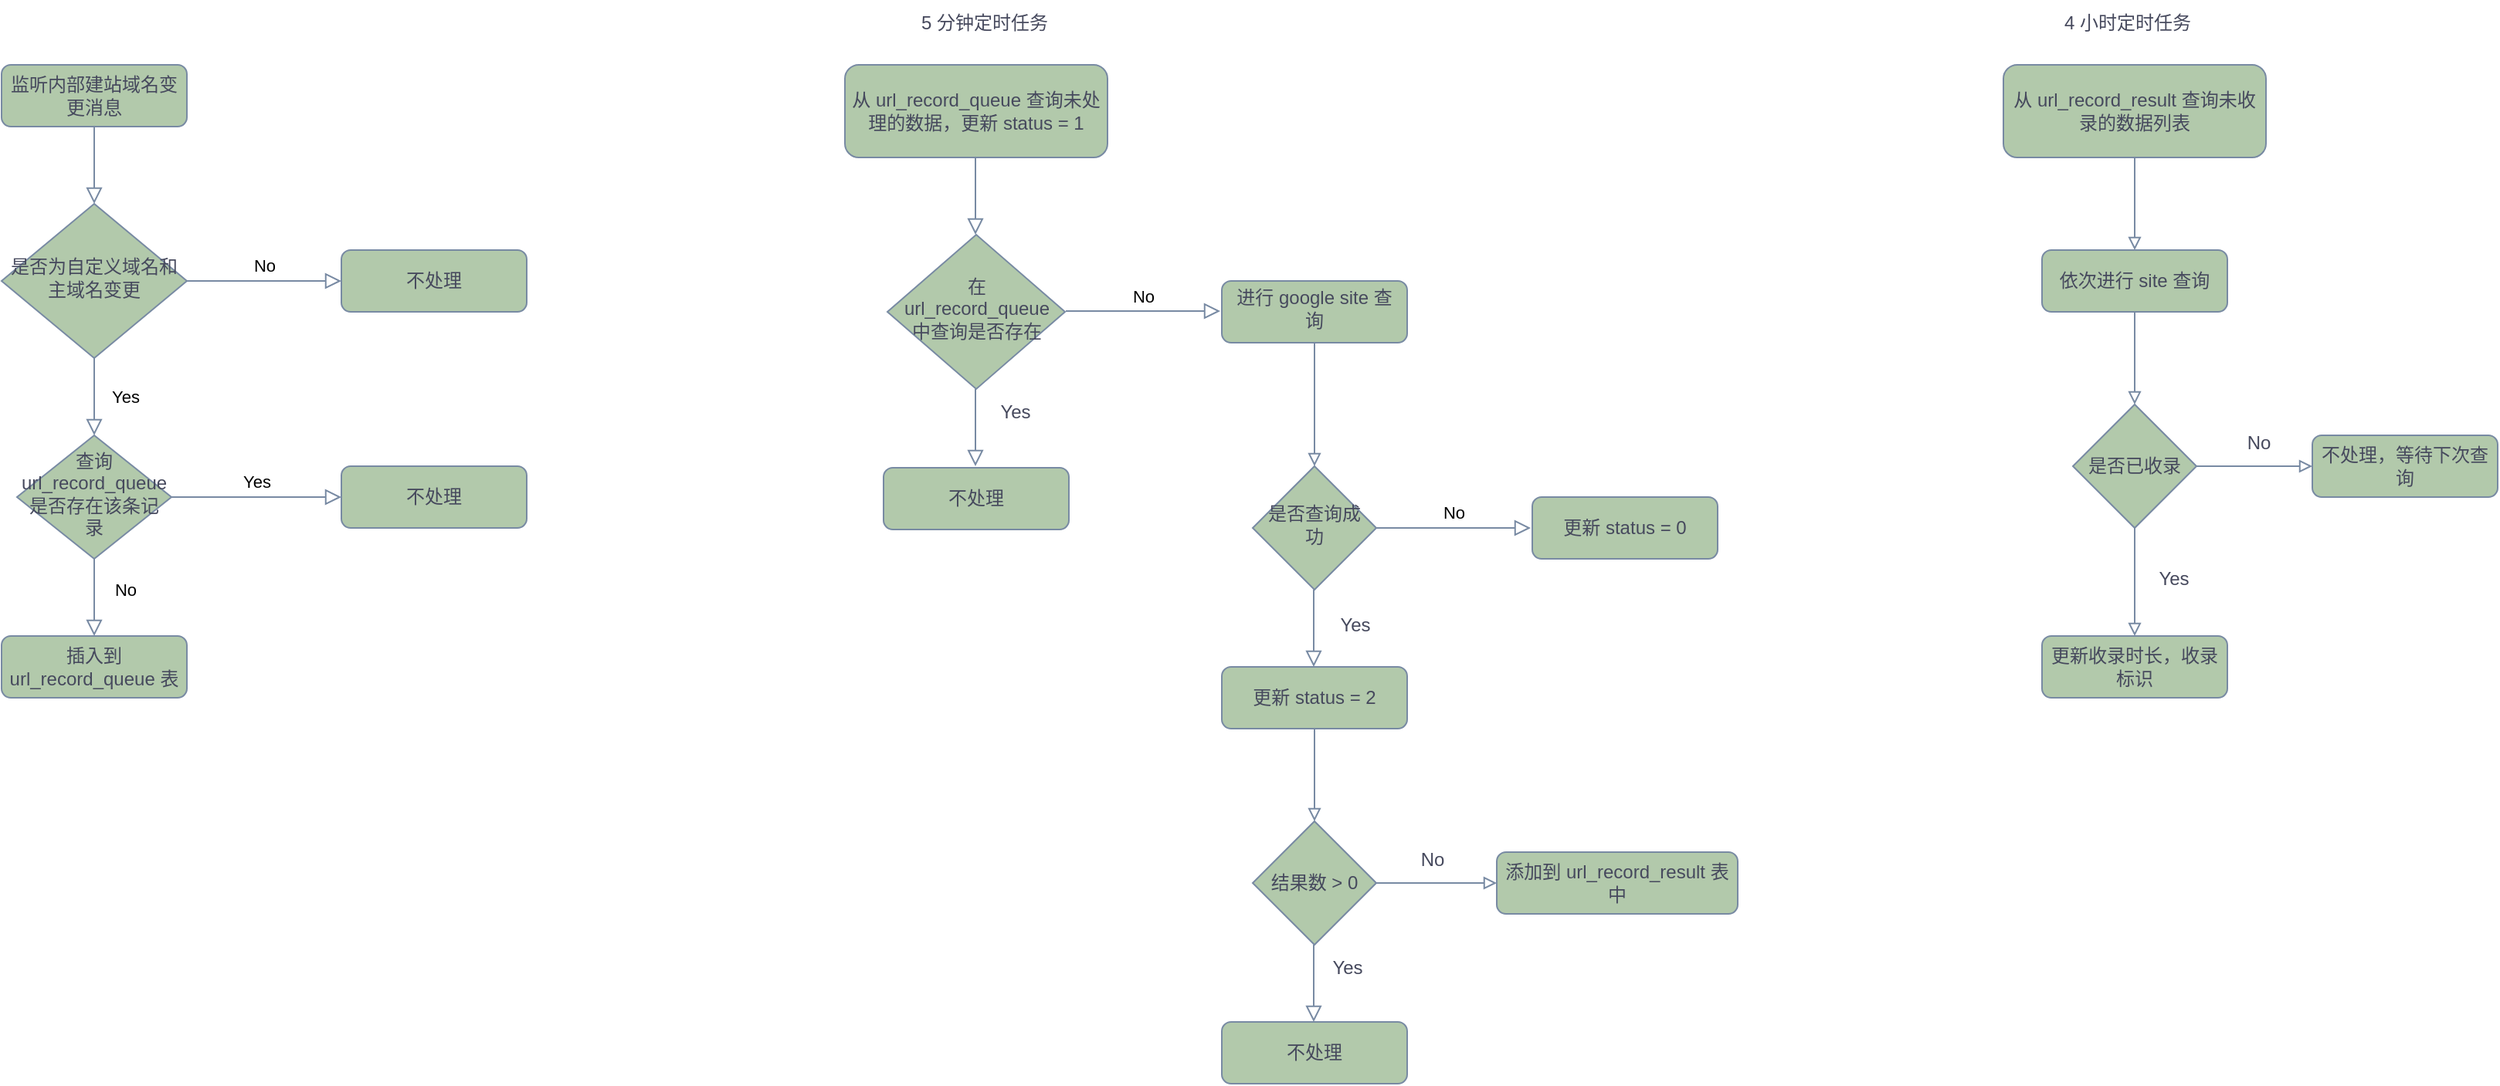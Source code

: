 <mxfile version="24.0.7" type="github">
  <diagram id="C5RBs43oDa-KdzZeNtuy" name="Page-1">
    <mxGraphModel dx="1213" dy="702" grid="1" gridSize="10" guides="1" tooltips="1" connect="1" arrows="1" fold="1" page="1" pageScale="1" pageWidth="827" pageHeight="1169" math="0" shadow="0">
      <root>
        <mxCell id="WIyWlLk6GJQsqaUBKTNV-0" />
        <mxCell id="WIyWlLk6GJQsqaUBKTNV-1" parent="WIyWlLk6GJQsqaUBKTNV-0" />
        <mxCell id="WIyWlLk6GJQsqaUBKTNV-2" value="" style="rounded=0;html=1;jettySize=auto;orthogonalLoop=1;fontSize=11;endArrow=block;endFill=0;endSize=8;strokeWidth=1;shadow=0;labelBackgroundColor=none;edgeStyle=orthogonalEdgeStyle;strokeColor=#788AA3;fontColor=default;" parent="WIyWlLk6GJQsqaUBKTNV-1" source="WIyWlLk6GJQsqaUBKTNV-3" target="WIyWlLk6GJQsqaUBKTNV-6" edge="1">
          <mxGeometry relative="1" as="geometry" />
        </mxCell>
        <mxCell id="WIyWlLk6GJQsqaUBKTNV-3" value="监听内部建站域名变更消息" style="rounded=1;whiteSpace=wrap;html=1;fontSize=12;glass=0;strokeWidth=1;shadow=0;labelBackgroundColor=none;fillColor=#B2C9AB;strokeColor=#788AA3;fontColor=#46495D;" parent="WIyWlLk6GJQsqaUBKTNV-1" vertex="1">
          <mxGeometry x="74" y="80" width="120" height="40" as="geometry" />
        </mxCell>
        <mxCell id="WIyWlLk6GJQsqaUBKTNV-4" value="Yes" style="rounded=0;html=1;jettySize=auto;orthogonalLoop=1;fontSize=11;endArrow=block;endFill=0;endSize=8;strokeWidth=1;shadow=0;labelBackgroundColor=none;edgeStyle=orthogonalEdgeStyle;strokeColor=#788AA3;fontColor=default;" parent="WIyWlLk6GJQsqaUBKTNV-1" source="WIyWlLk6GJQsqaUBKTNV-6" target="WIyWlLk6GJQsqaUBKTNV-10" edge="1">
          <mxGeometry y="20" relative="1" as="geometry">
            <mxPoint as="offset" />
          </mxGeometry>
        </mxCell>
        <mxCell id="WIyWlLk6GJQsqaUBKTNV-5" value="No" style="edgeStyle=orthogonalEdgeStyle;rounded=0;html=1;jettySize=auto;orthogonalLoop=1;fontSize=11;endArrow=block;endFill=0;endSize=8;strokeWidth=1;shadow=0;labelBackgroundColor=none;strokeColor=#788AA3;fontColor=default;" parent="WIyWlLk6GJQsqaUBKTNV-1" source="WIyWlLk6GJQsqaUBKTNV-6" target="WIyWlLk6GJQsqaUBKTNV-7" edge="1">
          <mxGeometry y="10" relative="1" as="geometry">
            <mxPoint as="offset" />
          </mxGeometry>
        </mxCell>
        <mxCell id="WIyWlLk6GJQsqaUBKTNV-6" value="是否为自定义域名和主域名变更" style="rhombus;whiteSpace=wrap;html=1;shadow=0;fontFamily=Helvetica;fontSize=12;align=center;strokeWidth=1;spacing=6;spacingTop=-4;labelBackgroundColor=none;fillColor=#B2C9AB;strokeColor=#788AA3;fontColor=#46495D;" parent="WIyWlLk6GJQsqaUBKTNV-1" vertex="1">
          <mxGeometry x="74" y="170" width="120" height="100" as="geometry" />
        </mxCell>
        <mxCell id="WIyWlLk6GJQsqaUBKTNV-7" value="不处理" style="rounded=1;whiteSpace=wrap;html=1;fontSize=12;glass=0;strokeWidth=1;shadow=0;labelBackgroundColor=none;fillColor=#B2C9AB;strokeColor=#788AA3;fontColor=#46495D;" parent="WIyWlLk6GJQsqaUBKTNV-1" vertex="1">
          <mxGeometry x="294" y="200" width="120" height="40" as="geometry" />
        </mxCell>
        <mxCell id="WIyWlLk6GJQsqaUBKTNV-8" value="No" style="rounded=0;html=1;jettySize=auto;orthogonalLoop=1;fontSize=11;endArrow=block;endFill=0;endSize=8;strokeWidth=1;shadow=0;labelBackgroundColor=none;edgeStyle=orthogonalEdgeStyle;strokeColor=#788AA3;fontColor=default;" parent="WIyWlLk6GJQsqaUBKTNV-1" source="WIyWlLk6GJQsqaUBKTNV-10" target="WIyWlLk6GJQsqaUBKTNV-11" edge="1">
          <mxGeometry x="-0.2" y="20" relative="1" as="geometry">
            <mxPoint as="offset" />
          </mxGeometry>
        </mxCell>
        <mxCell id="WIyWlLk6GJQsqaUBKTNV-9" value="Yes" style="edgeStyle=orthogonalEdgeStyle;rounded=0;html=1;jettySize=auto;orthogonalLoop=1;fontSize=11;endArrow=block;endFill=0;endSize=8;strokeWidth=1;shadow=0;labelBackgroundColor=none;strokeColor=#788AA3;fontColor=default;" parent="WIyWlLk6GJQsqaUBKTNV-1" source="WIyWlLk6GJQsqaUBKTNV-10" target="WIyWlLk6GJQsqaUBKTNV-12" edge="1">
          <mxGeometry y="10" relative="1" as="geometry">
            <mxPoint as="offset" />
          </mxGeometry>
        </mxCell>
        <mxCell id="WIyWlLk6GJQsqaUBKTNV-10" value="查询 url_record_queue 是否存在该条记录" style="rhombus;whiteSpace=wrap;html=1;shadow=0;fontFamily=Helvetica;fontSize=12;align=center;strokeWidth=1;spacing=6;spacingTop=-4;labelBackgroundColor=none;fillColor=#B2C9AB;strokeColor=#788AA3;fontColor=#46495D;" parent="WIyWlLk6GJQsqaUBKTNV-1" vertex="1">
          <mxGeometry x="84" y="320" width="100" height="80" as="geometry" />
        </mxCell>
        <mxCell id="WIyWlLk6GJQsqaUBKTNV-11" value="插入到 url_record_queue 表" style="rounded=1;whiteSpace=wrap;html=1;fontSize=12;glass=0;strokeWidth=1;shadow=0;labelBackgroundColor=none;fillColor=#B2C9AB;strokeColor=#788AA3;fontColor=#46495D;" parent="WIyWlLk6GJQsqaUBKTNV-1" vertex="1">
          <mxGeometry x="74" y="450" width="120" height="40" as="geometry" />
        </mxCell>
        <mxCell id="WIyWlLk6GJQsqaUBKTNV-12" value="不处理" style="rounded=1;whiteSpace=wrap;html=1;fontSize=12;glass=0;strokeWidth=1;shadow=0;labelBackgroundColor=none;fillColor=#B2C9AB;strokeColor=#788AA3;fontColor=#46495D;" parent="WIyWlLk6GJQsqaUBKTNV-1" vertex="1">
          <mxGeometry x="294" y="340" width="120" height="40" as="geometry" />
        </mxCell>
        <mxCell id="Pchrgm1rOS8HNP_LCYUk-0" value="从 url_record_queue 查询未处理的数据，更新 status = 1" style="rounded=1;whiteSpace=wrap;html=1;fontSize=12;glass=0;strokeWidth=1;shadow=0;labelBackgroundColor=none;fillColor=#B2C9AB;strokeColor=#788AA3;fontColor=#46495D;" vertex="1" parent="WIyWlLk6GJQsqaUBKTNV-1">
          <mxGeometry x="620" y="80" width="170" height="60" as="geometry" />
        </mxCell>
        <mxCell id="Pchrgm1rOS8HNP_LCYUk-3" value="5 分钟定时任务" style="text;html=1;align=center;verticalAlign=middle;resizable=0;points=[];autosize=1;strokeColor=none;fillColor=none;fontColor=#46495D;" vertex="1" parent="WIyWlLk6GJQsqaUBKTNV-1">
          <mxGeometry x="655" y="38" width="110" height="30" as="geometry" />
        </mxCell>
        <mxCell id="Pchrgm1rOS8HNP_LCYUk-4" value="在 url_record_queue 中查询是否存在" style="rhombus;whiteSpace=wrap;html=1;shadow=0;fontFamily=Helvetica;fontSize=12;align=center;strokeWidth=1;spacing=6;spacingTop=-4;labelBackgroundColor=none;fillColor=#B2C9AB;strokeColor=#788AA3;fontColor=#46495D;" vertex="1" parent="WIyWlLk6GJQsqaUBKTNV-1">
          <mxGeometry x="647.5" y="190" width="115" height="100" as="geometry" />
        </mxCell>
        <mxCell id="Pchrgm1rOS8HNP_LCYUk-6" value="" style="rounded=0;html=1;jettySize=auto;orthogonalLoop=1;fontSize=11;endArrow=block;endFill=0;endSize=8;strokeWidth=1;shadow=0;labelBackgroundColor=none;edgeStyle=orthogonalEdgeStyle;strokeColor=#788AA3;fontColor=default;" edge="1" parent="WIyWlLk6GJQsqaUBKTNV-1">
          <mxGeometry relative="1" as="geometry">
            <mxPoint x="704.5" y="140" as="sourcePoint" />
            <mxPoint x="704.5" y="190" as="targetPoint" />
          </mxGeometry>
        </mxCell>
        <mxCell id="Pchrgm1rOS8HNP_LCYUk-8" value="" style="rounded=0;html=1;jettySize=auto;orthogonalLoop=1;fontSize=11;endArrow=block;endFill=0;endSize=8;strokeWidth=1;shadow=0;labelBackgroundColor=none;edgeStyle=orthogonalEdgeStyle;strokeColor=#788AA3;fontColor=default;" edge="1" parent="WIyWlLk6GJQsqaUBKTNV-1">
          <mxGeometry relative="1" as="geometry">
            <mxPoint x="704.5" y="290" as="sourcePoint" />
            <mxPoint x="704.5" y="340" as="targetPoint" />
            <Array as="points">
              <mxPoint x="705" y="330" />
              <mxPoint x="705" y="330" />
            </Array>
          </mxGeometry>
        </mxCell>
        <mxCell id="Pchrgm1rOS8HNP_LCYUk-9" value="Yes" style="text;html=1;align=center;verticalAlign=middle;resizable=0;points=[];autosize=1;strokeColor=none;fillColor=none;fontColor=#46495D;" vertex="1" parent="WIyWlLk6GJQsqaUBKTNV-1">
          <mxGeometry x="710" y="290" width="40" height="30" as="geometry" />
        </mxCell>
        <mxCell id="Pchrgm1rOS8HNP_LCYUk-11" value="不处理" style="rounded=1;whiteSpace=wrap;html=1;fontSize=12;glass=0;strokeWidth=1;shadow=0;labelBackgroundColor=none;fillColor=#B2C9AB;strokeColor=#788AA3;fontColor=#46495D;" vertex="1" parent="WIyWlLk6GJQsqaUBKTNV-1">
          <mxGeometry x="645" y="341" width="120" height="40" as="geometry" />
        </mxCell>
        <mxCell id="Pchrgm1rOS8HNP_LCYUk-20" value="" style="edgeStyle=orthogonalEdgeStyle;rounded=0;orthogonalLoop=1;jettySize=auto;html=1;strokeColor=#788AA3;fontColor=#46495D;fillColor=#B2C9AB;endArrow=block;endFill=0;" edge="1" parent="WIyWlLk6GJQsqaUBKTNV-1" source="Pchrgm1rOS8HNP_LCYUk-12" target="Pchrgm1rOS8HNP_LCYUk-19">
          <mxGeometry relative="1" as="geometry" />
        </mxCell>
        <mxCell id="Pchrgm1rOS8HNP_LCYUk-12" value="进行 google site 查询" style="rounded=1;whiteSpace=wrap;html=1;fillColor=#B2C9AB;strokeColor=#788AA3;fontColor=#46495D;shadow=0;strokeWidth=1;spacing=6;spacingTop=-4;labelBackgroundColor=none;" vertex="1" parent="WIyWlLk6GJQsqaUBKTNV-1">
          <mxGeometry x="864" y="220" width="120" height="40" as="geometry" />
        </mxCell>
        <mxCell id="Pchrgm1rOS8HNP_LCYUk-14" value="No" style="edgeStyle=orthogonalEdgeStyle;rounded=0;html=1;jettySize=auto;orthogonalLoop=1;fontSize=11;endArrow=block;endFill=0;endSize=8;strokeWidth=1;shadow=0;labelBackgroundColor=none;strokeColor=#788AA3;fontColor=default;" edge="1" parent="WIyWlLk6GJQsqaUBKTNV-1">
          <mxGeometry y="10" relative="1" as="geometry">
            <mxPoint as="offset" />
            <mxPoint x="763" y="239.5" as="sourcePoint" />
            <mxPoint x="863" y="239.5" as="targetPoint" />
          </mxGeometry>
        </mxCell>
        <mxCell id="Pchrgm1rOS8HNP_LCYUk-19" value="是否查询成功" style="rhombus;whiteSpace=wrap;html=1;fillColor=#B2C9AB;strokeColor=#788AA3;fontColor=#46495D;rounded=0;shadow=0;strokeWidth=1;spacing=6;spacingTop=-4;labelBackgroundColor=none;" vertex="1" parent="WIyWlLk6GJQsqaUBKTNV-1">
          <mxGeometry x="884" y="340" width="80" height="80" as="geometry" />
        </mxCell>
        <mxCell id="Pchrgm1rOS8HNP_LCYUk-26" value="No" style="edgeStyle=orthogonalEdgeStyle;rounded=0;html=1;jettySize=auto;orthogonalLoop=1;fontSize=11;endArrow=block;endFill=0;endSize=8;strokeWidth=1;shadow=0;labelBackgroundColor=none;strokeColor=#788AA3;fontColor=default;" edge="1" parent="WIyWlLk6GJQsqaUBKTNV-1">
          <mxGeometry y="10" relative="1" as="geometry">
            <mxPoint as="offset" />
            <mxPoint x="964" y="380" as="sourcePoint" />
            <mxPoint x="1064" y="380" as="targetPoint" />
          </mxGeometry>
        </mxCell>
        <mxCell id="Pchrgm1rOS8HNP_LCYUk-27" value="" style="rounded=0;html=1;jettySize=auto;orthogonalLoop=1;fontSize=11;endArrow=block;endFill=0;endSize=8;strokeWidth=1;shadow=0;labelBackgroundColor=none;edgeStyle=orthogonalEdgeStyle;strokeColor=#788AA3;fontColor=default;" edge="1" parent="WIyWlLk6GJQsqaUBKTNV-1">
          <mxGeometry relative="1" as="geometry">
            <mxPoint x="923.5" y="420" as="sourcePoint" />
            <mxPoint x="923.5" y="470" as="targetPoint" />
            <Array as="points">
              <mxPoint x="924" y="460" />
              <mxPoint x="924" y="460" />
            </Array>
          </mxGeometry>
        </mxCell>
        <mxCell id="Pchrgm1rOS8HNP_LCYUk-28" value="Yes" style="text;html=1;align=center;verticalAlign=middle;resizable=0;points=[];autosize=1;strokeColor=none;fillColor=none;fontColor=#46495D;" vertex="1" parent="WIyWlLk6GJQsqaUBKTNV-1">
          <mxGeometry x="930" y="428" width="40" height="30" as="geometry" />
        </mxCell>
        <mxCell id="Pchrgm1rOS8HNP_LCYUk-29" value="更新 status = 0" style="rounded=1;whiteSpace=wrap;html=1;fontSize=12;glass=0;strokeWidth=1;shadow=0;labelBackgroundColor=none;fillColor=#B2C9AB;strokeColor=#788AA3;fontColor=#46495D;" vertex="1" parent="WIyWlLk6GJQsqaUBKTNV-1">
          <mxGeometry x="1065" y="360" width="120" height="40" as="geometry" />
        </mxCell>
        <mxCell id="Pchrgm1rOS8HNP_LCYUk-32" value="" style="edgeStyle=orthogonalEdgeStyle;rounded=0;orthogonalLoop=1;jettySize=auto;html=1;strokeColor=#788AA3;fontColor=#46495D;fillColor=#B2C9AB;endArrow=block;endFill=0;" edge="1" parent="WIyWlLk6GJQsqaUBKTNV-1" source="Pchrgm1rOS8HNP_LCYUk-30" target="Pchrgm1rOS8HNP_LCYUk-31">
          <mxGeometry relative="1" as="geometry" />
        </mxCell>
        <mxCell id="Pchrgm1rOS8HNP_LCYUk-30" value="更新 status = 2" style="rounded=1;whiteSpace=wrap;html=1;fontSize=12;glass=0;strokeWidth=1;shadow=0;labelBackgroundColor=none;fillColor=#B2C9AB;strokeColor=#788AA3;fontColor=#46495D;" vertex="1" parent="WIyWlLk6GJQsqaUBKTNV-1">
          <mxGeometry x="864" y="470" width="120" height="40" as="geometry" />
        </mxCell>
        <mxCell id="Pchrgm1rOS8HNP_LCYUk-39" value="" style="edgeStyle=orthogonalEdgeStyle;rounded=0;orthogonalLoop=1;jettySize=auto;html=1;strokeColor=#788AA3;fontColor=#46495D;fillColor=#B2C9AB;endArrow=block;endFill=0;" edge="1" parent="WIyWlLk6GJQsqaUBKTNV-1" source="Pchrgm1rOS8HNP_LCYUk-31" target="Pchrgm1rOS8HNP_LCYUk-38">
          <mxGeometry relative="1" as="geometry" />
        </mxCell>
        <mxCell id="Pchrgm1rOS8HNP_LCYUk-31" value="结果数 &amp;gt; 0" style="rhombus;whiteSpace=wrap;html=1;fillColor=#B2C9AB;strokeColor=#788AA3;fontColor=#46495D;rounded=0;glass=0;strokeWidth=1;shadow=0;labelBackgroundColor=none;" vertex="1" parent="WIyWlLk6GJQsqaUBKTNV-1">
          <mxGeometry x="884" y="570" width="80" height="80" as="geometry" />
        </mxCell>
        <mxCell id="Pchrgm1rOS8HNP_LCYUk-33" value="不处理" style="whiteSpace=wrap;html=1;fillColor=#B2C9AB;strokeColor=#788AA3;fontColor=#46495D;rounded=1;glass=0;strokeWidth=1;shadow=0;labelBackgroundColor=none;" vertex="1" parent="WIyWlLk6GJQsqaUBKTNV-1">
          <mxGeometry x="864" y="700" width="120" height="40" as="geometry" />
        </mxCell>
        <mxCell id="Pchrgm1rOS8HNP_LCYUk-36" value="" style="rounded=0;html=1;jettySize=auto;orthogonalLoop=1;fontSize=11;endArrow=block;endFill=0;endSize=8;strokeWidth=1;shadow=0;labelBackgroundColor=none;edgeStyle=orthogonalEdgeStyle;strokeColor=#788AA3;fontColor=default;" edge="1" parent="WIyWlLk6GJQsqaUBKTNV-1">
          <mxGeometry relative="1" as="geometry">
            <mxPoint x="923.5" y="650" as="sourcePoint" />
            <mxPoint x="923.5" y="700" as="targetPoint" />
            <Array as="points">
              <mxPoint x="924" y="690" />
              <mxPoint x="924" y="690" />
            </Array>
          </mxGeometry>
        </mxCell>
        <mxCell id="Pchrgm1rOS8HNP_LCYUk-38" value="添加到 url_record_result 表中" style="whiteSpace=wrap;html=1;fillColor=#B2C9AB;strokeColor=#788AA3;fontColor=#46495D;rounded=1;glass=0;strokeWidth=1;shadow=0;labelBackgroundColor=none;" vertex="1" parent="WIyWlLk6GJQsqaUBKTNV-1">
          <mxGeometry x="1042" y="590" width="156" height="40" as="geometry" />
        </mxCell>
        <mxCell id="Pchrgm1rOS8HNP_LCYUk-40" value="No" style="text;html=1;align=center;verticalAlign=middle;resizable=0;points=[];autosize=1;strokeColor=none;fillColor=none;fontColor=#46495D;" vertex="1" parent="WIyWlLk6GJQsqaUBKTNV-1">
          <mxGeometry x="980" y="580" width="40" height="30" as="geometry" />
        </mxCell>
        <mxCell id="Pchrgm1rOS8HNP_LCYUk-41" value="Yes" style="text;html=1;align=center;verticalAlign=middle;resizable=0;points=[];autosize=1;strokeColor=none;fillColor=none;fontColor=#46495D;" vertex="1" parent="WIyWlLk6GJQsqaUBKTNV-1">
          <mxGeometry x="925" y="650" width="40" height="30" as="geometry" />
        </mxCell>
        <mxCell id="Pchrgm1rOS8HNP_LCYUk-43" value="4 小时定时任务" style="text;html=1;align=center;verticalAlign=middle;resizable=0;points=[];autosize=1;strokeColor=none;fillColor=none;fontColor=#46495D;" vertex="1" parent="WIyWlLk6GJQsqaUBKTNV-1">
          <mxGeometry x="1395" y="38" width="110" height="30" as="geometry" />
        </mxCell>
        <mxCell id="Pchrgm1rOS8HNP_LCYUk-46" value="" style="edgeStyle=orthogonalEdgeStyle;rounded=0;orthogonalLoop=1;jettySize=auto;html=1;strokeColor=#788AA3;fontColor=#46495D;fillColor=#B2C9AB;endArrow=block;endFill=0;" edge="1" parent="WIyWlLk6GJQsqaUBKTNV-1" source="Pchrgm1rOS8HNP_LCYUk-44" target="Pchrgm1rOS8HNP_LCYUk-45">
          <mxGeometry relative="1" as="geometry" />
        </mxCell>
        <mxCell id="Pchrgm1rOS8HNP_LCYUk-44" value="从 url_record_result 查询未收录的数据列表" style="rounded=1;whiteSpace=wrap;html=1;fontSize=12;glass=0;strokeWidth=1;shadow=0;labelBackgroundColor=none;fillColor=#B2C9AB;strokeColor=#788AA3;fontColor=#46495D;" vertex="1" parent="WIyWlLk6GJQsqaUBKTNV-1">
          <mxGeometry x="1370" y="80" width="170" height="60" as="geometry" />
        </mxCell>
        <mxCell id="Pchrgm1rOS8HNP_LCYUk-50" value="" style="edgeStyle=orthogonalEdgeStyle;rounded=0;orthogonalLoop=1;jettySize=auto;html=1;strokeColor=#788AA3;fontColor=#46495D;fillColor=#B2C9AB;endArrow=block;endFill=0;" edge="1" parent="WIyWlLk6GJQsqaUBKTNV-1" source="Pchrgm1rOS8HNP_LCYUk-45" target="Pchrgm1rOS8HNP_LCYUk-49">
          <mxGeometry relative="1" as="geometry" />
        </mxCell>
        <mxCell id="Pchrgm1rOS8HNP_LCYUk-45" value="依次进行 site 查询" style="whiteSpace=wrap;html=1;fillColor=#B2C9AB;strokeColor=#788AA3;fontColor=#46495D;rounded=1;glass=0;strokeWidth=1;shadow=0;labelBackgroundColor=none;" vertex="1" parent="WIyWlLk6GJQsqaUBKTNV-1">
          <mxGeometry x="1395" y="200" width="120" height="40" as="geometry" />
        </mxCell>
        <mxCell id="Pchrgm1rOS8HNP_LCYUk-57" value="" style="edgeStyle=orthogonalEdgeStyle;rounded=0;orthogonalLoop=1;jettySize=auto;html=1;strokeColor=#788AA3;fontColor=#46495D;fillColor=#B2C9AB;endArrow=block;endFill=0;" edge="1" parent="WIyWlLk6GJQsqaUBKTNV-1" source="Pchrgm1rOS8HNP_LCYUk-49" target="Pchrgm1rOS8HNP_LCYUk-51">
          <mxGeometry relative="1" as="geometry" />
        </mxCell>
        <mxCell id="Pchrgm1rOS8HNP_LCYUk-60" value="" style="edgeStyle=orthogonalEdgeStyle;rounded=0;orthogonalLoop=1;jettySize=auto;html=1;strokeColor=#788AA3;fontColor=#46495D;fillColor=#B2C9AB;endArrow=block;endFill=0;" edge="1" parent="WIyWlLk6GJQsqaUBKTNV-1" source="Pchrgm1rOS8HNP_LCYUk-49" target="Pchrgm1rOS8HNP_LCYUk-54">
          <mxGeometry relative="1" as="geometry" />
        </mxCell>
        <mxCell id="Pchrgm1rOS8HNP_LCYUk-49" value="是否已收录" style="rhombus;whiteSpace=wrap;html=1;fillColor=#B2C9AB;strokeColor=#788AA3;fontColor=#46495D;rounded=0;glass=0;strokeWidth=1;shadow=0;labelBackgroundColor=none;" vertex="1" parent="WIyWlLk6GJQsqaUBKTNV-1">
          <mxGeometry x="1415" y="300" width="80" height="80" as="geometry" />
        </mxCell>
        <mxCell id="Pchrgm1rOS8HNP_LCYUk-51" value="更新收录时长，收录标识" style="whiteSpace=wrap;html=1;fillColor=#B2C9AB;strokeColor=#788AA3;fontColor=#46495D;rounded=1;glass=0;strokeWidth=1;shadow=0;labelBackgroundColor=none;" vertex="1" parent="WIyWlLk6GJQsqaUBKTNV-1">
          <mxGeometry x="1395" y="450" width="120" height="40" as="geometry" />
        </mxCell>
        <mxCell id="Pchrgm1rOS8HNP_LCYUk-53" value="Yes" style="text;html=1;align=center;verticalAlign=middle;resizable=0;points=[];autosize=1;strokeColor=none;fillColor=none;fontColor=#46495D;" vertex="1" parent="WIyWlLk6GJQsqaUBKTNV-1">
          <mxGeometry x="1460" y="398" width="40" height="30" as="geometry" />
        </mxCell>
        <mxCell id="Pchrgm1rOS8HNP_LCYUk-54" value="不处理，等待下次查询" style="whiteSpace=wrap;html=1;fillColor=#B2C9AB;strokeColor=#788AA3;fontColor=#46495D;rounded=1;glass=0;strokeWidth=1;shadow=0;labelBackgroundColor=none;" vertex="1" parent="WIyWlLk6GJQsqaUBKTNV-1">
          <mxGeometry x="1570" y="320" width="120" height="40" as="geometry" />
        </mxCell>
        <mxCell id="Pchrgm1rOS8HNP_LCYUk-56" value="No" style="text;html=1;align=center;verticalAlign=middle;resizable=0;points=[];autosize=1;strokeColor=none;fillColor=none;fontColor=#46495D;" vertex="1" parent="WIyWlLk6GJQsqaUBKTNV-1">
          <mxGeometry x="1515" y="310" width="40" height="30" as="geometry" />
        </mxCell>
      </root>
    </mxGraphModel>
  </diagram>
</mxfile>

